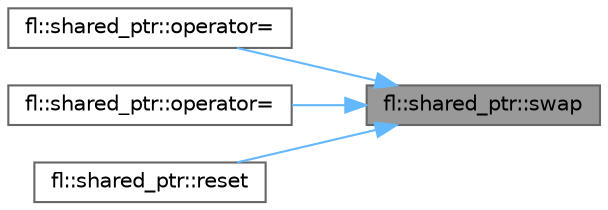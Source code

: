 digraph "fl::shared_ptr::swap"
{
 // INTERACTIVE_SVG=YES
 // LATEX_PDF_SIZE
  bgcolor="transparent";
  edge [fontname=Helvetica,fontsize=10,labelfontname=Helvetica,labelfontsize=10];
  node [fontname=Helvetica,fontsize=10,shape=box,height=0.2,width=0.4];
  rankdir="RL";
  Node1 [id="Node000001",label="fl::shared_ptr::swap",height=0.2,width=0.4,color="gray40", fillcolor="grey60", style="filled", fontcolor="black",tooltip=" "];
  Node1 -> Node2 [id="edge1_Node000001_Node000002",dir="back",color="steelblue1",style="solid",tooltip=" "];
  Node2 [id="Node000002",label="fl::shared_ptr::operator=",height=0.2,width=0.4,color="grey40", fillcolor="white", style="filled",URL="$d1/d74/classfl_1_1shared__ptr_a91b0b8d515b88b5e022b9fb3f799bcd6.html#a91b0b8d515b88b5e022b9fb3f799bcd6",tooltip=" "];
  Node1 -> Node3 [id="edge2_Node000001_Node000003",dir="back",color="steelblue1",style="solid",tooltip=" "];
  Node3 [id="Node000003",label="fl::shared_ptr::operator=",height=0.2,width=0.4,color="grey40", fillcolor="white", style="filled",URL="$d1/d74/classfl_1_1shared__ptr_a52c3c332dc9dfc5982568e243e474e1a.html#a52c3c332dc9dfc5982568e243e474e1a",tooltip=" "];
  Node1 -> Node4 [id="edge3_Node000001_Node000004",dir="back",color="steelblue1",style="solid",tooltip=" "];
  Node4 [id="Node000004",label="fl::shared_ptr::reset",height=0.2,width=0.4,color="grey40", fillcolor="white", style="filled",URL="$d1/d74/classfl_1_1shared__ptr_a7e5287637546f0f87cab5d2505e64d62.html#a7e5287637546f0f87cab5d2505e64d62",tooltip=" "];
}
